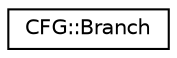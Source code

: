 digraph "Graphical Class Hierarchy"
{
  edge [fontname="Helvetica",fontsize="10",labelfontname="Helvetica",labelfontsize="10"];
  node [fontname="Helvetica",fontsize="10",shape=record];
  rankdir="LR";
  Node0 [label="CFG::Branch",height=0.2,width=0.4,color="black", fillcolor="white", style="filled",URL="$struct_c_f_g_1_1_branch.html"];
}
